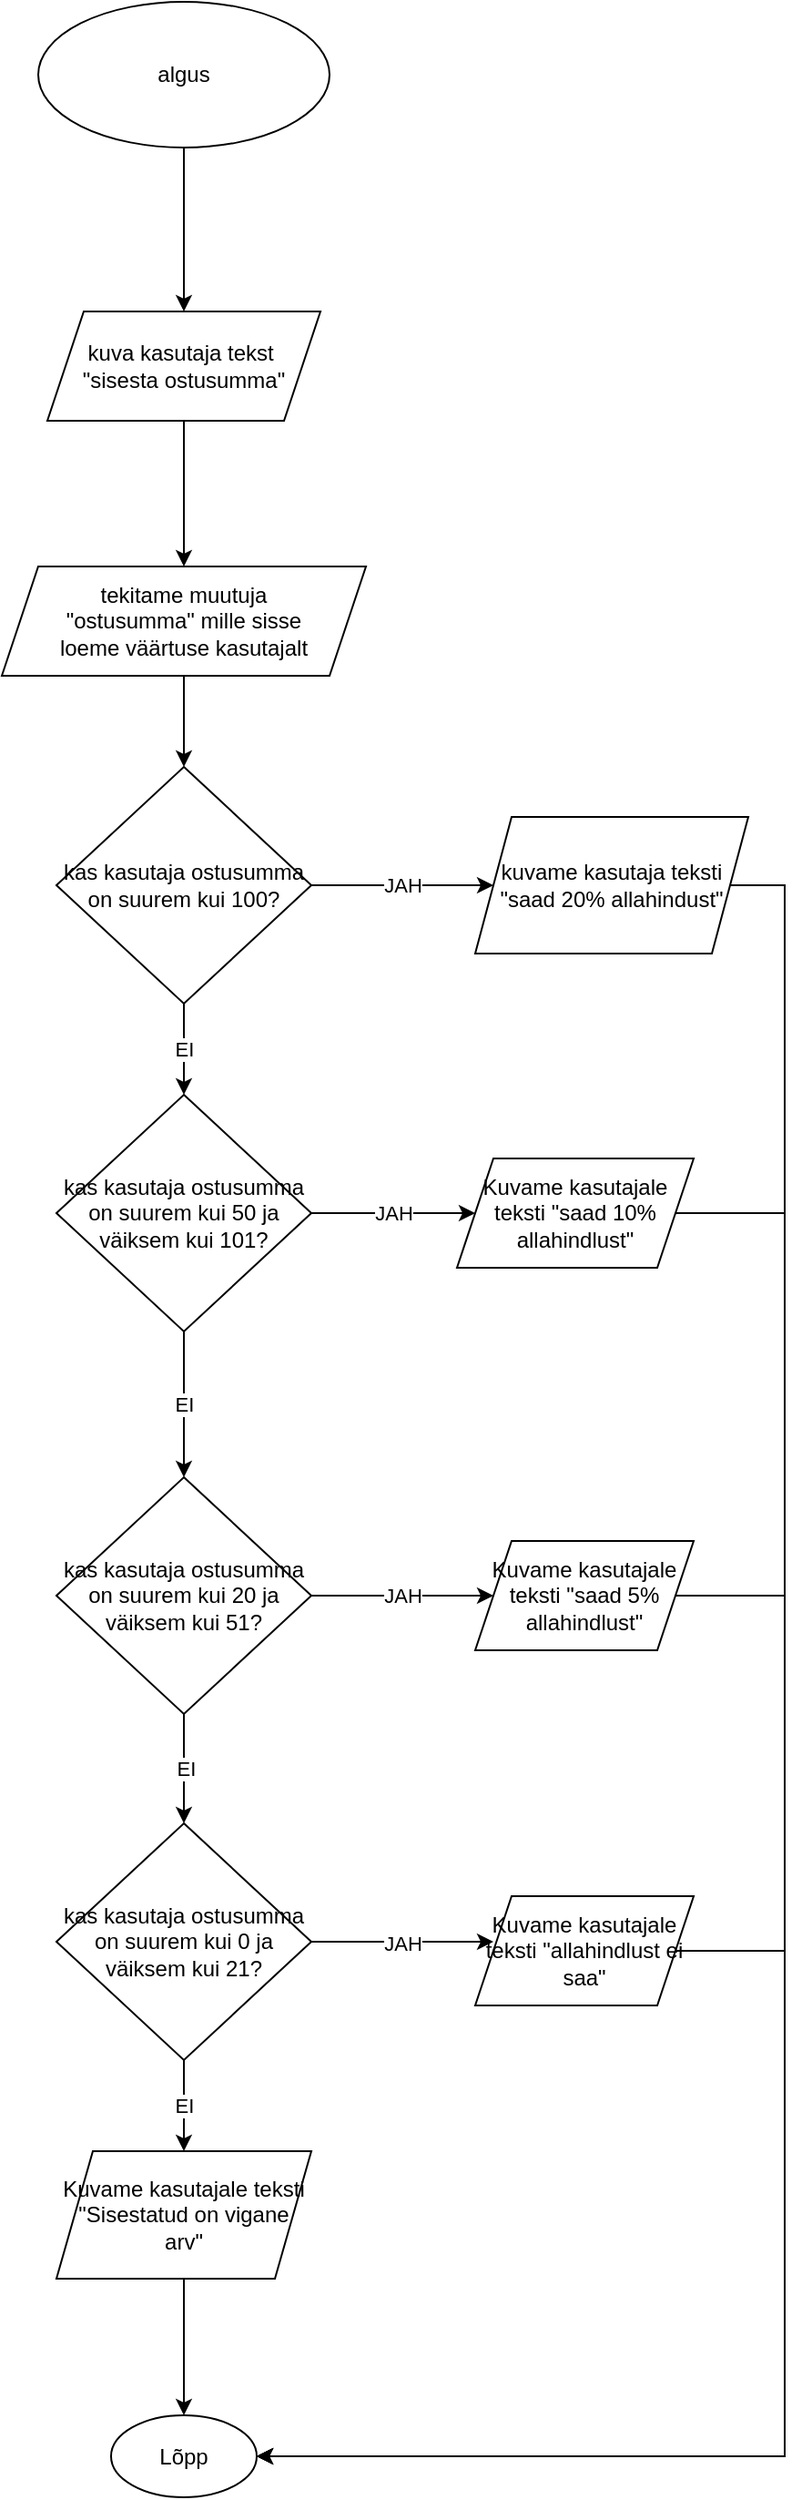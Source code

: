 <mxfile version="28.2.5">
  <diagram id="C5RBs43oDa-KdzZeNtuy" name="Page-1">
    <mxGraphModel dx="798" dy="983" grid="1" gridSize="10" guides="1" tooltips="1" connect="1" arrows="1" fold="1" page="1" pageScale="1" pageWidth="827" pageHeight="1169" math="0" shadow="0">
      <root>
        <mxCell id="WIyWlLk6GJQsqaUBKTNV-0" />
        <mxCell id="WIyWlLk6GJQsqaUBKTNV-1" parent="WIyWlLk6GJQsqaUBKTNV-0" />
        <mxCell id="lE0Cp_mM_xBirJ8UAe_x-2" value="" style="edgeStyle=orthogonalEdgeStyle;rounded=0;orthogonalLoop=1;jettySize=auto;html=1;" edge="1" parent="WIyWlLk6GJQsqaUBKTNV-1" source="lE0Cp_mM_xBirJ8UAe_x-0" target="lE0Cp_mM_xBirJ8UAe_x-1">
          <mxGeometry relative="1" as="geometry" />
        </mxCell>
        <mxCell id="lE0Cp_mM_xBirJ8UAe_x-0" value="algus" style="ellipse;whiteSpace=wrap;html=1;" vertex="1" parent="WIyWlLk6GJQsqaUBKTNV-1">
          <mxGeometry x="310" y="90" width="160" height="80" as="geometry" />
        </mxCell>
        <mxCell id="lE0Cp_mM_xBirJ8UAe_x-4" value="" style="edgeStyle=orthogonalEdgeStyle;rounded=0;orthogonalLoop=1;jettySize=auto;html=1;" edge="1" parent="WIyWlLk6GJQsqaUBKTNV-1" source="lE0Cp_mM_xBirJ8UAe_x-1" target="lE0Cp_mM_xBirJ8UAe_x-3">
          <mxGeometry relative="1" as="geometry" />
        </mxCell>
        <mxCell id="lE0Cp_mM_xBirJ8UAe_x-1" value="kuva kasutaja tekst&amp;nbsp;&lt;div&gt;&quot;sisesta ostusumma&quot;&lt;/div&gt;" style="shape=parallelogram;perimeter=parallelogramPerimeter;whiteSpace=wrap;html=1;fixedSize=1;" vertex="1" parent="WIyWlLk6GJQsqaUBKTNV-1">
          <mxGeometry x="315" y="260" width="150" height="60" as="geometry" />
        </mxCell>
        <mxCell id="lE0Cp_mM_xBirJ8UAe_x-8" value="" style="edgeStyle=orthogonalEdgeStyle;rounded=0;orthogonalLoop=1;jettySize=auto;html=1;" edge="1" parent="WIyWlLk6GJQsqaUBKTNV-1" source="lE0Cp_mM_xBirJ8UAe_x-3" target="lE0Cp_mM_xBirJ8UAe_x-7">
          <mxGeometry relative="1" as="geometry" />
        </mxCell>
        <mxCell id="lE0Cp_mM_xBirJ8UAe_x-3" value="tekitame muutuja&lt;div&gt;&quot;ostusumma&quot; mille sisse&lt;/div&gt;&lt;div&gt;loeme väärtuse kasutajalt&lt;/div&gt;" style="shape=parallelogram;perimeter=parallelogramPerimeter;whiteSpace=wrap;html=1;fixedSize=1;" vertex="1" parent="WIyWlLk6GJQsqaUBKTNV-1">
          <mxGeometry x="290" y="400" width="200" height="60" as="geometry" />
        </mxCell>
        <mxCell id="lE0Cp_mM_xBirJ8UAe_x-10" value="JAH" style="edgeStyle=orthogonalEdgeStyle;rounded=0;orthogonalLoop=1;jettySize=auto;html=1;" edge="1" parent="WIyWlLk6GJQsqaUBKTNV-1" source="lE0Cp_mM_xBirJ8UAe_x-7" target="lE0Cp_mM_xBirJ8UAe_x-9">
          <mxGeometry relative="1" as="geometry" />
        </mxCell>
        <mxCell id="lE0Cp_mM_xBirJ8UAe_x-12" value="EI" style="edgeStyle=orthogonalEdgeStyle;rounded=0;orthogonalLoop=1;jettySize=auto;html=1;entryX=0.5;entryY=0;entryDx=0;entryDy=0;" edge="1" parent="WIyWlLk6GJQsqaUBKTNV-1" source="lE0Cp_mM_xBirJ8UAe_x-7" target="lE0Cp_mM_xBirJ8UAe_x-11">
          <mxGeometry relative="1" as="geometry" />
        </mxCell>
        <mxCell id="lE0Cp_mM_xBirJ8UAe_x-7" value="kas kasutaja ostusumma on suurem kui 100?" style="rhombus;whiteSpace=wrap;html=1;" vertex="1" parent="WIyWlLk6GJQsqaUBKTNV-1">
          <mxGeometry x="320" y="510" width="140" height="130" as="geometry" />
        </mxCell>
        <mxCell id="lE0Cp_mM_xBirJ8UAe_x-35" style="edgeStyle=orthogonalEdgeStyle;rounded=0;orthogonalLoop=1;jettySize=auto;html=1;entryX=1;entryY=0.5;entryDx=0;entryDy=0;" edge="1" parent="WIyWlLk6GJQsqaUBKTNV-1" source="lE0Cp_mM_xBirJ8UAe_x-9" target="lE0Cp_mM_xBirJ8UAe_x-30">
          <mxGeometry relative="1" as="geometry">
            <Array as="points">
              <mxPoint x="720" y="575" />
              <mxPoint x="720" y="1438" />
            </Array>
          </mxGeometry>
        </mxCell>
        <mxCell id="lE0Cp_mM_xBirJ8UAe_x-9" value="kuvame kasutaja teksti &quot;saad 20% allahindust&quot;" style="shape=parallelogram;perimeter=parallelogramPerimeter;whiteSpace=wrap;html=1;fixedSize=1;" vertex="1" parent="WIyWlLk6GJQsqaUBKTNV-1">
          <mxGeometry x="550" y="537.5" width="150" height="75" as="geometry" />
        </mxCell>
        <mxCell id="lE0Cp_mM_xBirJ8UAe_x-14" value="JAH" style="edgeStyle=orthogonalEdgeStyle;rounded=0;orthogonalLoop=1;jettySize=auto;html=1;" edge="1" parent="WIyWlLk6GJQsqaUBKTNV-1" source="lE0Cp_mM_xBirJ8UAe_x-11" target="lE0Cp_mM_xBirJ8UAe_x-13">
          <mxGeometry relative="1" as="geometry" />
        </mxCell>
        <mxCell id="lE0Cp_mM_xBirJ8UAe_x-16" value="EI" style="edgeStyle=orthogonalEdgeStyle;rounded=0;orthogonalLoop=1;jettySize=auto;html=1;" edge="1" parent="WIyWlLk6GJQsqaUBKTNV-1" source="lE0Cp_mM_xBirJ8UAe_x-11" target="lE0Cp_mM_xBirJ8UAe_x-15">
          <mxGeometry relative="1" as="geometry" />
        </mxCell>
        <mxCell id="lE0Cp_mM_xBirJ8UAe_x-11" value="kas kasutaja ostusumma on suurem kui 50 ja väiksem kui 101?" style="rhombus;whiteSpace=wrap;html=1;" vertex="1" parent="WIyWlLk6GJQsqaUBKTNV-1">
          <mxGeometry x="320" y="690" width="140" height="130" as="geometry" />
        </mxCell>
        <mxCell id="lE0Cp_mM_xBirJ8UAe_x-34" style="edgeStyle=orthogonalEdgeStyle;rounded=0;orthogonalLoop=1;jettySize=auto;html=1;entryX=1;entryY=0.5;entryDx=0;entryDy=0;" edge="1" parent="WIyWlLk6GJQsqaUBKTNV-1" source="lE0Cp_mM_xBirJ8UAe_x-13" target="lE0Cp_mM_xBirJ8UAe_x-30">
          <mxGeometry relative="1" as="geometry">
            <Array as="points">
              <mxPoint x="720" y="755" />
              <mxPoint x="720" y="1438" />
            </Array>
          </mxGeometry>
        </mxCell>
        <mxCell id="lE0Cp_mM_xBirJ8UAe_x-13" value="Kuvame kasutajale teksti &quot;saad 10% allahindlust&quot;" style="shape=parallelogram;perimeter=parallelogramPerimeter;whiteSpace=wrap;html=1;fixedSize=1;" vertex="1" parent="WIyWlLk6GJQsqaUBKTNV-1">
          <mxGeometry x="540" y="725" width="130" height="60" as="geometry" />
        </mxCell>
        <mxCell id="lE0Cp_mM_xBirJ8UAe_x-18" value="JAH" style="edgeStyle=orthogonalEdgeStyle;rounded=0;orthogonalLoop=1;jettySize=auto;html=1;" edge="1" parent="WIyWlLk6GJQsqaUBKTNV-1" source="lE0Cp_mM_xBirJ8UAe_x-15" target="lE0Cp_mM_xBirJ8UAe_x-17">
          <mxGeometry relative="1" as="geometry" />
        </mxCell>
        <mxCell id="lE0Cp_mM_xBirJ8UAe_x-23" value="EI" style="edgeStyle=orthogonalEdgeStyle;rounded=0;orthogonalLoop=1;jettySize=auto;html=1;entryX=0.5;entryY=0;entryDx=0;entryDy=0;" edge="1" parent="WIyWlLk6GJQsqaUBKTNV-1" source="lE0Cp_mM_xBirJ8UAe_x-15">
          <mxGeometry relative="1" as="geometry">
            <mxPoint x="390" y="1090.0" as="targetPoint" />
          </mxGeometry>
        </mxCell>
        <mxCell id="lE0Cp_mM_xBirJ8UAe_x-15" value="kas kasutaja ostusumma on suurem kui 20 ja väiksem kui 51?" style="rhombus;whiteSpace=wrap;html=1;" vertex="1" parent="WIyWlLk6GJQsqaUBKTNV-1">
          <mxGeometry x="320" y="900" width="140" height="130" as="geometry" />
        </mxCell>
        <mxCell id="lE0Cp_mM_xBirJ8UAe_x-33" style="edgeStyle=orthogonalEdgeStyle;rounded=0;orthogonalLoop=1;jettySize=auto;html=1;entryX=1;entryY=0.5;entryDx=0;entryDy=0;" edge="1" parent="WIyWlLk6GJQsqaUBKTNV-1" source="lE0Cp_mM_xBirJ8UAe_x-17" target="lE0Cp_mM_xBirJ8UAe_x-30">
          <mxGeometry relative="1" as="geometry">
            <Array as="points">
              <mxPoint x="720" y="965" />
              <mxPoint x="720" y="1438" />
            </Array>
          </mxGeometry>
        </mxCell>
        <mxCell id="lE0Cp_mM_xBirJ8UAe_x-17" value="Kuvame kasutajale teksti &quot;saad 5% allahindlust&quot;" style="shape=parallelogram;perimeter=parallelogramPerimeter;whiteSpace=wrap;html=1;fixedSize=1;" vertex="1" parent="WIyWlLk6GJQsqaUBKTNV-1">
          <mxGeometry x="550" y="935" width="120" height="60" as="geometry" />
        </mxCell>
        <mxCell id="lE0Cp_mM_xBirJ8UAe_x-26" value="JAH" style="edgeStyle=orthogonalEdgeStyle;rounded=0;orthogonalLoop=1;jettySize=auto;html=1;" edge="1" parent="WIyWlLk6GJQsqaUBKTNV-1" source="lE0Cp_mM_xBirJ8UAe_x-24">
          <mxGeometry x="0.006" relative="1" as="geometry">
            <mxPoint x="560" y="1155.0" as="targetPoint" />
            <mxPoint as="offset" />
          </mxGeometry>
        </mxCell>
        <mxCell id="lE0Cp_mM_xBirJ8UAe_x-29" value="EI" style="edgeStyle=orthogonalEdgeStyle;rounded=0;orthogonalLoop=1;jettySize=auto;html=1;" edge="1" parent="WIyWlLk6GJQsqaUBKTNV-1" source="lE0Cp_mM_xBirJ8UAe_x-24" target="lE0Cp_mM_xBirJ8UAe_x-28">
          <mxGeometry relative="1" as="geometry" />
        </mxCell>
        <mxCell id="lE0Cp_mM_xBirJ8UAe_x-24" value="kas kasutaja ostusumma on suurem kui 0 ja väiksem kui 21?" style="rhombus;whiteSpace=wrap;html=1;" vertex="1" parent="WIyWlLk6GJQsqaUBKTNV-1">
          <mxGeometry x="320" y="1090" width="140" height="130" as="geometry" />
        </mxCell>
        <mxCell id="lE0Cp_mM_xBirJ8UAe_x-32" value="" style="edgeStyle=orthogonalEdgeStyle;rounded=0;orthogonalLoop=1;jettySize=auto;html=1;entryX=1;entryY=0.5;entryDx=0;entryDy=0;" edge="1" parent="WIyWlLk6GJQsqaUBKTNV-1" source="lE0Cp_mM_xBirJ8UAe_x-27" target="lE0Cp_mM_xBirJ8UAe_x-30">
          <mxGeometry relative="1" as="geometry">
            <Array as="points">
              <mxPoint x="720" y="1160" />
              <mxPoint x="720" y="1438" />
            </Array>
          </mxGeometry>
        </mxCell>
        <mxCell id="lE0Cp_mM_xBirJ8UAe_x-27" value="Kuvame kasutajale teksti &quot;allahindlust ei saa&quot;" style="shape=parallelogram;perimeter=parallelogramPerimeter;whiteSpace=wrap;html=1;fixedSize=1;" vertex="1" parent="WIyWlLk6GJQsqaUBKTNV-1">
          <mxGeometry x="550" y="1130" width="120" height="60" as="geometry" />
        </mxCell>
        <mxCell id="lE0Cp_mM_xBirJ8UAe_x-31" value="" style="edgeStyle=orthogonalEdgeStyle;rounded=0;orthogonalLoop=1;jettySize=auto;html=1;" edge="1" parent="WIyWlLk6GJQsqaUBKTNV-1" source="lE0Cp_mM_xBirJ8UAe_x-28" target="lE0Cp_mM_xBirJ8UAe_x-30">
          <mxGeometry relative="1" as="geometry" />
        </mxCell>
        <mxCell id="lE0Cp_mM_xBirJ8UAe_x-28" value="Kuvame kasutajale teksti &quot;Sisestatud on vigane arv&quot;" style="shape=parallelogram;perimeter=parallelogramPerimeter;whiteSpace=wrap;html=1;fixedSize=1;" vertex="1" parent="WIyWlLk6GJQsqaUBKTNV-1">
          <mxGeometry x="320" y="1270" width="140" height="70" as="geometry" />
        </mxCell>
        <mxCell id="lE0Cp_mM_xBirJ8UAe_x-30" value="Lõpp" style="ellipse;whiteSpace=wrap;html=1;" vertex="1" parent="WIyWlLk6GJQsqaUBKTNV-1">
          <mxGeometry x="350" y="1415" width="80" height="45" as="geometry" />
        </mxCell>
      </root>
    </mxGraphModel>
  </diagram>
</mxfile>
